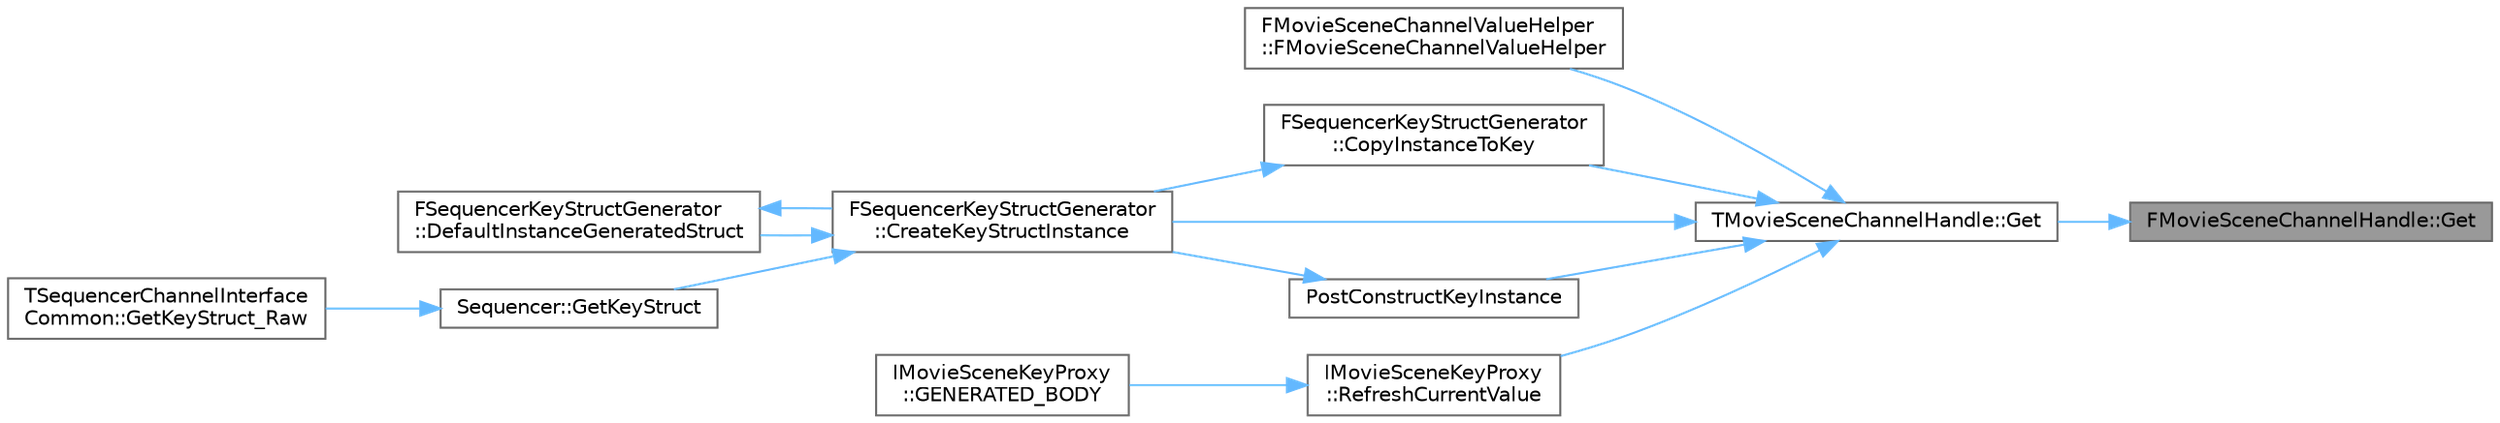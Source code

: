 digraph "FMovieSceneChannelHandle::Get"
{
 // INTERACTIVE_SVG=YES
 // LATEX_PDF_SIZE
  bgcolor="transparent";
  edge [fontname=Helvetica,fontsize=10,labelfontname=Helvetica,labelfontsize=10];
  node [fontname=Helvetica,fontsize=10,shape=box,height=0.2,width=0.4];
  rankdir="RL";
  Node1 [id="Node000001",label="FMovieSceneChannelHandle::Get",height=0.2,width=0.4,color="gray40", fillcolor="grey60", style="filled", fontcolor="black",tooltip="Get the channel pointer this handle represents."];
  Node1 -> Node2 [id="edge1_Node000001_Node000002",dir="back",color="steelblue1",style="solid",tooltip=" "];
  Node2 [id="Node000002",label="TMovieSceneChannelHandle::Get",height=0.2,width=0.4,color="grey40", fillcolor="white", style="filled",URL="$df/d8c/structTMovieSceneChannelHandle.html#a90994697f093f351779dfda7df13fbbb",tooltip="Get the channel pointer this handle represents."];
  Node2 -> Node3 [id="edge2_Node000002_Node000003",dir="back",color="steelblue1",style="solid",tooltip=" "];
  Node3 [id="Node000003",label="FMovieSceneChannelValueHelper\l::FMovieSceneChannelValueHelper",height=0.2,width=0.4,color="grey40", fillcolor="white", style="filled",URL="$d3/d38/structFMovieSceneChannelValueHelper.html#a4b156a3663c8230351d6f24a95590b18",tooltip="Construction from a channel handle, a pointer to an external user-facing value on the key struct,..."];
  Node2 -> Node4 [id="edge3_Node000002_Node000004",dir="back",color="steelblue1",style="solid",tooltip=" "];
  Node4 [id="Node000004",label="FSequencerKeyStructGenerator\l::CopyInstanceToKey",height=0.2,width=0.4,color="grey40", fillcolor="white", style="filled",URL="$d2/dc3/classFSequencerKeyStructGenerator.html#aa5655091a2d0f821f58ee76137cb42c2",tooltip="Applies reflected values from the key struct instance back into the channel, called on user-interacti..."];
  Node4 -> Node5 [id="edge4_Node000004_Node000005",dir="back",color="steelblue1",style="solid",tooltip=" "];
  Node5 [id="Node000005",label="FSequencerKeyStructGenerator\l::CreateKeyStructInstance",height=0.2,width=0.4,color="grey40", fillcolor="white", style="filled",URL="$d2/dc3/classFSequencerKeyStructGenerator.html#a1618b8838a9dc26bb67e013efb07b491",tooltip="Create a new struct instance using the specified channel and key handles."];
  Node5 -> Node6 [id="edge5_Node000005_Node000006",dir="back",color="steelblue1",style="solid",tooltip=" "];
  Node6 [id="Node000006",label="FSequencerKeyStructGenerator\l::DefaultInstanceGeneratedStruct",height=0.2,width=0.4,color="grey40", fillcolor="white", style="filled",URL="$d2/dc3/classFSequencerKeyStructGenerator.html#ae874670d1a38a0171fd72104a009b0d6",tooltip="Create a new generated key struct by reflecting array properties with 'KeyTimes' and 'KeyValues' meta..."];
  Node6 -> Node5 [id="edge6_Node000006_Node000005",dir="back",color="steelblue1",style="solid",tooltip=" "];
  Node5 -> Node7 [id="edge7_Node000005_Node000007",dir="back",color="steelblue1",style="solid",tooltip=" "];
  Node7 [id="Node000007",label="Sequencer::GetKeyStruct",height=0.2,width=0.4,color="grey40", fillcolor="white", style="filled",URL="$d5/dd3/namespaceSequencer.html#ab95181de79e2f7534f3e325f7ef5ec30",tooltip="Get a transient key structure that can be added to a details panel to enable editing of a single key."];
  Node7 -> Node8 [id="edge8_Node000007_Node000008",dir="back",color="steelblue1",style="solid",tooltip=" "];
  Node8 [id="Node000008",label="TSequencerChannelInterface\lCommon::GetKeyStruct_Raw",height=0.2,width=0.4,color="grey40", fillcolor="white", style="filled",URL="$da/dae/structTSequencerChannelInterfaceCommon.html#acedcea4f20069dd159255a9e34d118ca",tooltip="Get an editable key struct for the specified key."];
  Node2 -> Node5 [id="edge9_Node000002_Node000005",dir="back",color="steelblue1",style="solid",tooltip=" "];
  Node2 -> Node9 [id="edge10_Node000002_Node000009",dir="back",color="steelblue1",style="solid",tooltip=" "];
  Node9 [id="Node000009",label="PostConstructKeyInstance",height=0.2,width=0.4,color="grey40", fillcolor="white", style="filled",URL="$d1/df1/SequencerKeyStructGenerator_8h.html#a6205eb8212d2b6ded48df95e7c624309",tooltip="Called to initialize a newly allocated key struct for editing."];
  Node9 -> Node5 [id="edge11_Node000009_Node000005",dir="back",color="steelblue1",style="solid",tooltip=" "];
  Node2 -> Node10 [id="edge12_Node000002_Node000010",dir="back",color="steelblue1",style="solid",tooltip=" "];
  Node10 [id="Node000010",label="IMovieSceneKeyProxy\l::RefreshCurrentValue",height=0.2,width=0.4,color="grey40", fillcolor="white", style="filled",URL="$da/dd7/classIMovieSceneKeyProxy.html#aa89a68bfdbb5bbbaf78e131ae482ea71",tooltip="Implementation function that retrieves the underlying key time/value and applies then to the specifie..."];
  Node10 -> Node11 [id="edge13_Node000010_Node000011",dir="back",color="steelblue1",style="solid",tooltip=" "];
  Node11 [id="Node000011",label="IMovieSceneKeyProxy\l::GENERATED_BODY",height=0.2,width=0.4,color="grey40", fillcolor="white", style="filled",URL="$da/dd7/classIMovieSceneKeyProxy.html#af0449f04ea08a0702e05e711e17721f6",tooltip="To be called by the edit interface to update this instance's properties with the underlying raw data."];
}

